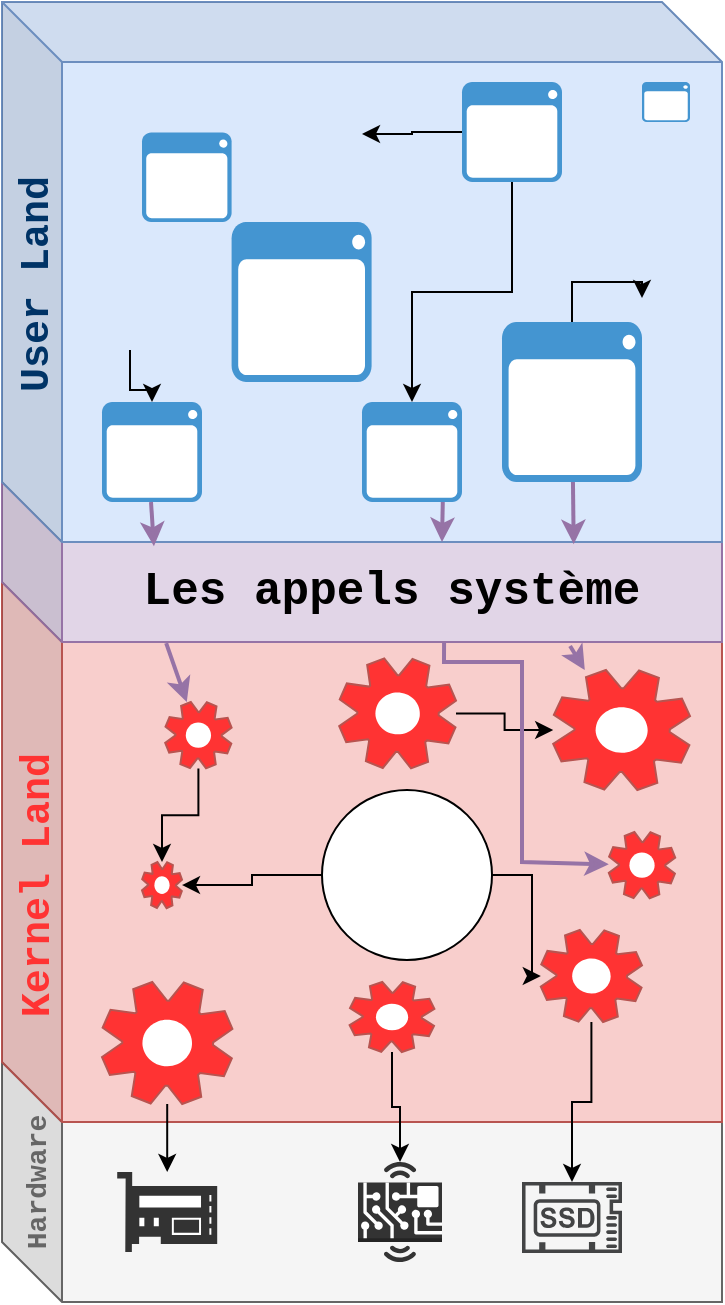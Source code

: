 <mxfile version="22.1.7" type="device">
  <diagram name="Page-1" id="XWfKoSDUo84gQvGor6Ie">
    <mxGraphModel dx="1179" dy="654" grid="1" gridSize="10" guides="1" tooltips="1" connect="1" arrows="1" fold="1" page="1" pageScale="1" pageWidth="827" pageHeight="1169" math="0" shadow="0">
      <root>
        <mxCell id="0" />
        <mxCell id="1" parent="0" />
        <mxCell id="0hRB7bltux3N-oxABUT9-37" value="" style="shape=cube;whiteSpace=wrap;html=1;boundedLbl=1;backgroundOutline=1;darkOpacity=0.05;darkOpacity2=0.1;fillColor=#f5f5f5;fontColor=#333333;strokeColor=#666666;size=30;" vertex="1" parent="1">
          <mxGeometry x="70" y="750" width="360" height="120" as="geometry" />
        </mxCell>
        <mxCell id="0hRB7bltux3N-oxABUT9-2" value="" style="shape=cube;whiteSpace=wrap;html=1;boundedLbl=1;backgroundOutline=1;darkOpacity=0.05;darkOpacity2=0.1;size=30;fillColor=#f8cecc;strokeColor=#b85450;" vertex="1" parent="1">
          <mxGeometry x="70" y="510" width="360" height="270" as="geometry" />
        </mxCell>
        <mxCell id="0hRB7bltux3N-oxABUT9-62" value="&lt;font style=&quot;font-size: 23px;&quot; face=&quot;Courier New&quot;&gt;&lt;b&gt;Les appels système&lt;/b&gt;&lt;/font&gt;" style="shape=cube;whiteSpace=wrap;html=1;boundedLbl=1;backgroundOutline=1;darkOpacity=0.05;darkOpacity2=0.1;size=30;fillColor=#e1d5e7;strokeColor=#9673a6;" vertex="1" parent="1">
          <mxGeometry x="70" y="460" width="360" height="80" as="geometry" />
        </mxCell>
        <mxCell id="0hRB7bltux3N-oxABUT9-1" value="" style="shape=cube;whiteSpace=wrap;html=1;boundedLbl=1;backgroundOutline=1;darkOpacity=0.05;darkOpacity2=0.1;size=30;fillColor=#dae8fc;strokeColor=#6c8ebf;" vertex="1" parent="1">
          <mxGeometry x="70" y="220" width="360" height="270" as="geometry" />
        </mxCell>
        <mxCell id="0hRB7bltux3N-oxABUT9-8" value="" style="shadow=0;dashed=0;html=1;strokeColor=none;fillColor=#4495D1;labelPosition=center;verticalLabelPosition=bottom;verticalAlign=top;align=center;outlineConnect=0;shape=mxgraph.veeam.interface;" vertex="1" parent="1">
          <mxGeometry x="140" y="285.2" width="44.8" height="44.8" as="geometry" />
        </mxCell>
        <mxCell id="0hRB7bltux3N-oxABUT9-49" value="" style="edgeStyle=orthogonalEdgeStyle;rounded=0;orthogonalLoop=1;jettySize=auto;html=1;" edge="1" parent="1" source="0hRB7bltux3N-oxABUT9-9" target="0hRB7bltux3N-oxABUT9-18">
          <mxGeometry relative="1" as="geometry" />
        </mxCell>
        <mxCell id="0hRB7bltux3N-oxABUT9-9" value="" style="shadow=0;dashed=0;html=1;strokeColor=none;fillColor=#4495D1;labelPosition=center;verticalLabelPosition=bottom;verticalAlign=top;align=center;outlineConnect=0;shape=mxgraph.veeam.interface;" vertex="1" parent="1">
          <mxGeometry x="320" y="380" width="70" height="80" as="geometry" />
        </mxCell>
        <mxCell id="0hRB7bltux3N-oxABUT9-10" value="" style="shadow=0;dashed=0;html=1;strokeColor=none;fillColor=#4495D1;labelPosition=center;verticalLabelPosition=bottom;verticalAlign=top;align=center;outlineConnect=0;shape=mxgraph.veeam.interface;" vertex="1" parent="1">
          <mxGeometry x="120" y="420" width="50" height="50" as="geometry" />
        </mxCell>
        <mxCell id="0hRB7bltux3N-oxABUT9-11" value="" style="shadow=0;dashed=0;html=1;strokeColor=none;fillColor=#4495D1;labelPosition=center;verticalLabelPosition=bottom;verticalAlign=top;align=center;outlineConnect=0;shape=mxgraph.veeam.interface;" vertex="1" parent="1">
          <mxGeometry x="390" y="260" width="24" height="20" as="geometry" />
        </mxCell>
        <mxCell id="0hRB7bltux3N-oxABUT9-12" value="" style="shadow=0;dashed=0;html=1;strokeColor=none;fillColor=#4495D1;labelPosition=center;verticalLabelPosition=bottom;verticalAlign=top;align=center;outlineConnect=0;shape=mxgraph.veeam.interface;" vertex="1" parent="1">
          <mxGeometry x="184.8" y="330" width="70" height="80" as="geometry" />
        </mxCell>
        <mxCell id="0hRB7bltux3N-oxABUT9-50" value="" style="edgeStyle=orthogonalEdgeStyle;rounded=0;orthogonalLoop=1;jettySize=auto;html=1;" edge="1" parent="1" source="0hRB7bltux3N-oxABUT9-13" target="0hRB7bltux3N-oxABUT9-14">
          <mxGeometry relative="1" as="geometry" />
        </mxCell>
        <mxCell id="0hRB7bltux3N-oxABUT9-57" value="" style="edgeStyle=orthogonalEdgeStyle;rounded=0;orthogonalLoop=1;jettySize=auto;html=1;" edge="1" parent="1" source="0hRB7bltux3N-oxABUT9-13" target="0hRB7bltux3N-oxABUT9-17">
          <mxGeometry relative="1" as="geometry" />
        </mxCell>
        <mxCell id="0hRB7bltux3N-oxABUT9-13" value="" style="shadow=0;dashed=0;html=1;strokeColor=none;fillColor=#4495D1;labelPosition=center;verticalLabelPosition=bottom;verticalAlign=top;align=center;outlineConnect=0;shape=mxgraph.veeam.interface;" vertex="1" parent="1">
          <mxGeometry x="300" y="260" width="50" height="50" as="geometry" />
        </mxCell>
        <mxCell id="0hRB7bltux3N-oxABUT9-14" value="" style="shadow=0;dashed=0;html=1;strokeColor=none;fillColor=#4495D1;labelPosition=center;verticalLabelPosition=bottom;verticalAlign=top;align=center;outlineConnect=0;shape=mxgraph.veeam.interface;" vertex="1" parent="1">
          <mxGeometry x="250" y="420" width="50" height="50" as="geometry" />
        </mxCell>
        <mxCell id="0hRB7bltux3N-oxABUT9-17" value="" style="shape=image;html=1;verticalAlign=top;verticalLabelPosition=bottom;labelBackgroundColor=#ffffff;imageAspect=0;aspect=fixed;image=https://cdn1.iconfinder.com/data/icons/ionicons-fill-vol-2/512/terminal-128.png" vertex="1" parent="1">
          <mxGeometry x="202" y="262" width="48" height="48" as="geometry" />
        </mxCell>
        <mxCell id="0hRB7bltux3N-oxABUT9-18" value="" style="shape=image;html=1;verticalAlign=top;verticalLabelPosition=bottom;labelBackgroundColor=#ffffff;imageAspect=0;aspect=fixed;image=https://cdn1.iconfinder.com/data/icons/ionicons-fill-vol-2/512/terminal-128.png" vertex="1" parent="1">
          <mxGeometry x="366" y="320" width="48" height="48" as="geometry" />
        </mxCell>
        <mxCell id="0hRB7bltux3N-oxABUT9-19" value="" style="shape=image;html=1;verticalAlign=top;verticalLabelPosition=bottom;labelBackgroundColor=#ffffff;imageAspect=0;aspect=fixed;image=https://cdn1.iconfinder.com/data/icons/ionicons-fill-vol-2/512/terminal-128.png" vertex="1" parent="1">
          <mxGeometry x="195.8" y="421" width="48" height="48" as="geometry" />
        </mxCell>
        <mxCell id="0hRB7bltux3N-oxABUT9-52" value="" style="edgeStyle=orthogonalEdgeStyle;rounded=0;orthogonalLoop=1;jettySize=auto;html=1;" edge="1" parent="1" source="0hRB7bltux3N-oxABUT9-20" target="0hRB7bltux3N-oxABUT9-10">
          <mxGeometry relative="1" as="geometry" />
        </mxCell>
        <mxCell id="0hRB7bltux3N-oxABUT9-20" value="" style="shape=image;html=1;verticalAlign=top;verticalLabelPosition=bottom;labelBackgroundColor=#ffffff;imageAspect=0;aspect=fixed;image=https://cdn1.iconfinder.com/data/icons/ionicons-fill-vol-2/512/terminal-128.png" vertex="1" parent="1">
          <mxGeometry x="110.0" y="346" width="48" height="48" as="geometry" />
        </mxCell>
        <mxCell id="0hRB7bltux3N-oxABUT9-47" value="" style="edgeStyle=orthogonalEdgeStyle;rounded=0;orthogonalLoop=1;jettySize=auto;html=1;" edge="1" parent="1" source="0hRB7bltux3N-oxABUT9-22" target="0hRB7bltux3N-oxABUT9-33">
          <mxGeometry relative="1" as="geometry" />
        </mxCell>
        <mxCell id="0hRB7bltux3N-oxABUT9-48" value="" style="edgeStyle=orthogonalEdgeStyle;rounded=0;orthogonalLoop=1;jettySize=auto;html=1;" edge="1" parent="1" source="0hRB7bltux3N-oxABUT9-22" target="0hRB7bltux3N-oxABUT9-36">
          <mxGeometry relative="1" as="geometry" />
        </mxCell>
        <mxCell id="0hRB7bltux3N-oxABUT9-22" value="" style="ellipse;whiteSpace=wrap;html=1;aspect=fixed;" vertex="1" parent="1">
          <mxGeometry x="230" y="614" width="85" height="85" as="geometry" />
        </mxCell>
        <mxCell id="0hRB7bltux3N-oxABUT9-21" value="" style="shape=image;html=1;verticalAlign=top;verticalLabelPosition=bottom;labelBackgroundColor=#ffffff;imageAspect=0;aspect=fixed;image=https://cdn1.iconfinder.com/data/icons/logo-s-icon-pack-collection/517/linux-128.png;imageBackground=default;" vertex="1" parent="1">
          <mxGeometry x="248" y="635" width="49" height="49" as="geometry" />
        </mxCell>
        <mxCell id="0hRB7bltux3N-oxABUT9-29" value="" style="shadow=0;dashed=0;html=1;strokeColor=#b85450;fillColor=#FF3333;labelPosition=center;verticalLabelPosition=bottom;verticalAlign=top;align=center;outlineConnect=0;shape=mxgraph.veeam.2d.service;" vertex="1" parent="1">
          <mxGeometry x="373.4" y="635" width="33.2" height="33.2" as="geometry" />
        </mxCell>
        <mxCell id="0hRB7bltux3N-oxABUT9-42" value="" style="edgeStyle=orthogonalEdgeStyle;rounded=0;orthogonalLoop=1;jettySize=auto;html=1;" edge="1" parent="1" source="0hRB7bltux3N-oxABUT9-30" target="0hRB7bltux3N-oxABUT9-36">
          <mxGeometry relative="1" as="geometry" />
        </mxCell>
        <mxCell id="0hRB7bltux3N-oxABUT9-30" value="" style="shadow=0;dashed=0;html=1;strokeColor=#b85450;fillColor=#FF3333;labelPosition=center;verticalLabelPosition=bottom;verticalAlign=top;align=center;outlineConnect=0;shape=mxgraph.veeam.2d.service;" vertex="1" parent="1">
          <mxGeometry x="151.6" y="570" width="33.2" height="33.2" as="geometry" />
        </mxCell>
        <mxCell id="0hRB7bltux3N-oxABUT9-31" value="" style="shadow=0;dashed=0;html=1;strokeColor=#b85450;fillColor=#FF3333;labelPosition=center;verticalLabelPosition=bottom;verticalAlign=top;align=center;outlineConnect=0;shape=mxgraph.veeam.2d.service;" vertex="1" parent="1">
          <mxGeometry x="345.6" y="554" width="68.4" height="60" as="geometry" />
        </mxCell>
        <mxCell id="0hRB7bltux3N-oxABUT9-32" value="" style="shadow=0;dashed=0;html=1;strokeColor=#b85450;fillColor=#FF3333;labelPosition=center;verticalLabelPosition=bottom;verticalAlign=top;align=center;outlineConnect=0;shape=mxgraph.veeam.2d.service;" vertex="1" parent="1">
          <mxGeometry x="120" y="710" width="65.2" height="61" as="geometry" />
        </mxCell>
        <mxCell id="0hRB7bltux3N-oxABUT9-44" value="" style="edgeStyle=orthogonalEdgeStyle;rounded=0;orthogonalLoop=1;jettySize=auto;html=1;" edge="1" parent="1" source="0hRB7bltux3N-oxABUT9-33" target="0hRB7bltux3N-oxABUT9-41">
          <mxGeometry relative="1" as="geometry" />
        </mxCell>
        <mxCell id="0hRB7bltux3N-oxABUT9-33" value="" style="shadow=0;dashed=0;html=1;strokeColor=#b85450;fillColor=#FF3333;labelPosition=center;verticalLabelPosition=bottom;verticalAlign=top;align=center;outlineConnect=0;shape=mxgraph.veeam.2d.service;" vertex="1" parent="1">
          <mxGeometry x="339.4" y="684" width="50.6" height="46" as="geometry" />
        </mxCell>
        <mxCell id="0hRB7bltux3N-oxABUT9-43" value="" style="edgeStyle=orthogonalEdgeStyle;rounded=0;orthogonalLoop=1;jettySize=auto;html=1;" edge="1" parent="1" source="0hRB7bltux3N-oxABUT9-34" target="0hRB7bltux3N-oxABUT9-31">
          <mxGeometry relative="1" as="geometry" />
        </mxCell>
        <mxCell id="0hRB7bltux3N-oxABUT9-34" value="" style="shadow=0;dashed=0;html=1;strokeColor=#b85450;fillColor=#FF3333;labelPosition=center;verticalLabelPosition=bottom;verticalAlign=top;align=center;outlineConnect=0;shape=mxgraph.veeam.2d.service;" vertex="1" parent="1">
          <mxGeometry x="238.6" y="548.2" width="58.4" height="55" as="geometry" />
        </mxCell>
        <mxCell id="0hRB7bltux3N-oxABUT9-45" value="" style="edgeStyle=orthogonalEdgeStyle;rounded=0;orthogonalLoop=1;jettySize=auto;html=1;" edge="1" parent="1" source="0hRB7bltux3N-oxABUT9-35" target="0hRB7bltux3N-oxABUT9-39">
          <mxGeometry relative="1" as="geometry" />
        </mxCell>
        <mxCell id="0hRB7bltux3N-oxABUT9-35" value="" style="shadow=0;dashed=0;html=1;strokeColor=#b85450;fillColor=#FF3333;labelPosition=center;verticalLabelPosition=bottom;verticalAlign=top;align=center;outlineConnect=0;shape=mxgraph.veeam.2d.service;" vertex="1" parent="1">
          <mxGeometry x="243.8" y="710" width="42.4" height="35" as="geometry" />
        </mxCell>
        <mxCell id="0hRB7bltux3N-oxABUT9-36" value="" style="shadow=0;dashed=0;html=1;strokeColor=#b85450;fillColor=#FF3333;labelPosition=center;verticalLabelPosition=bottom;verticalAlign=top;align=center;outlineConnect=0;shape=mxgraph.veeam.2d.service;" vertex="1" parent="1">
          <mxGeometry x="140" y="650" width="20" height="23.1" as="geometry" />
        </mxCell>
        <mxCell id="0hRB7bltux3N-oxABUT9-38" value="" style="sketch=0;pointerEvents=1;shadow=0;dashed=0;html=1;strokeColor=none;fillColor=#333333;labelPosition=center;verticalLabelPosition=bottom;verticalAlign=top;align=center;outlineConnect=0;shape=mxgraph.veeam2.hardware_controller;" vertex="1" parent="1">
          <mxGeometry x="127.6" y="805" width="50" height="40" as="geometry" />
        </mxCell>
        <mxCell id="0hRB7bltux3N-oxABUT9-39" value="" style="outlineConnect=0;dashed=0;verticalLabelPosition=bottom;verticalAlign=top;align=center;html=1;shape=mxgraph.aws3.hardware_board;fillColor=#333333;gradientColor=none;" vertex="1" parent="1">
          <mxGeometry x="248" y="800" width="42" height="50" as="geometry" />
        </mxCell>
        <mxCell id="0hRB7bltux3N-oxABUT9-41" value="" style="sketch=0;pointerEvents=1;shadow=0;dashed=0;html=1;strokeColor=none;fillColor=#434445;aspect=fixed;labelPosition=center;verticalLabelPosition=bottom;verticalAlign=top;align=center;outlineConnect=0;shape=mxgraph.vvd.ssd;" vertex="1" parent="1">
          <mxGeometry x="330" y="810" width="50" height="35.5" as="geometry" />
        </mxCell>
        <mxCell id="0hRB7bltux3N-oxABUT9-46" value="" style="endArrow=classic;html=1;rounded=0;" edge="1" parent="1" source="0hRB7bltux3N-oxABUT9-32" target="0hRB7bltux3N-oxABUT9-38">
          <mxGeometry width="50" height="50" relative="1" as="geometry">
            <mxPoint x="390" y="680" as="sourcePoint" />
            <mxPoint x="440" y="630" as="targetPoint" />
          </mxGeometry>
        </mxCell>
        <mxCell id="0hRB7bltux3N-oxABUT9-58" value="&lt;b&gt;&lt;font color=&quot;#ff3333&quot; face=&quot;Courier New&quot; style=&quot;font-size: 20px;&quot;&gt;Kernel Land&lt;/font&gt;&lt;/b&gt;" style="text;html=1;strokeColor=none;fillColor=none;align=center;verticalAlign=middle;whiteSpace=wrap;rounded=0;rotation=-90;" vertex="1" parent="1">
          <mxGeometry x="-18" y="646.55" width="210" height="30" as="geometry" />
        </mxCell>
        <mxCell id="0hRB7bltux3N-oxABUT9-60" value="&lt;b&gt;&lt;font face=&quot;Courier New&quot; style=&quot;font-size: 20px;&quot;&gt;User Land&lt;/font&gt;&lt;/b&gt;" style="text;html=1;strokeColor=none;fillColor=none;align=center;verticalAlign=middle;whiteSpace=wrap;rounded=0;rotation=-90;fontColor=#003366;" vertex="1" parent="1">
          <mxGeometry x="-18" y="346.0" width="210" height="30" as="geometry" />
        </mxCell>
        <mxCell id="0hRB7bltux3N-oxABUT9-61" value="&lt;b style=&quot;font-size: 14px;&quot;&gt;&lt;font color=&quot;#666666&quot; face=&quot;Courier New&quot; style=&quot;font-size: 14px;&quot;&gt;Hardware&lt;/font&gt;&lt;/b&gt;" style="text;html=1;strokeColor=none;fillColor=none;align=center;verticalAlign=middle;whiteSpace=wrap;rounded=0;rotation=-90;fontSize=14;" vertex="1" parent="1">
          <mxGeometry x="47" y="795" width="80" height="30" as="geometry" />
        </mxCell>
        <mxCell id="0hRB7bltux3N-oxABUT9-64" value="" style="endArrow=classic;html=1;rounded=0;fontFamily=Helvetica;fontSize=12;fontColor=default;entryX=0.794;entryY=1.004;entryDx=0;entryDy=0;entryPerimeter=0;fillColor=#e1d5e7;strokeColor=#9673a6;strokeWidth=2;" edge="1" parent="1" source="0hRB7bltux3N-oxABUT9-9" target="0hRB7bltux3N-oxABUT9-1">
          <mxGeometry width="50" height="50" relative="1" as="geometry">
            <mxPoint x="310" y="520" as="sourcePoint" />
            <mxPoint x="360" y="470" as="targetPoint" />
          </mxGeometry>
        </mxCell>
        <mxCell id="0hRB7bltux3N-oxABUT9-66" value="" style="endArrow=classic;html=1;rounded=0;fontFamily=Helvetica;fontSize=12;fontColor=default;exitX=0.789;exitY=1.025;exitDx=0;exitDy=0;exitPerimeter=0;fillColor=#e1d5e7;strokeColor=#9673a6;strokeWidth=2;" edge="1" parent="1" source="0hRB7bltux3N-oxABUT9-62" target="0hRB7bltux3N-oxABUT9-31">
          <mxGeometry width="50" height="50" relative="1" as="geometry">
            <mxPoint x="310" y="520" as="sourcePoint" />
            <mxPoint x="360" y="470" as="targetPoint" />
          </mxGeometry>
        </mxCell>
        <mxCell id="0hRB7bltux3N-oxABUT9-68" value="" style="endArrow=classic;html=1;rounded=0;fontFamily=Helvetica;fontSize=12;fontColor=default;entryX=0.567;entryY=0.375;entryDx=0;entryDy=0;entryPerimeter=0;strokeWidth=2;fillColor=#e1d5e7;strokeColor=#9673a6;" edge="1" parent="1">
          <mxGeometry width="50" height="50" relative="1" as="geometry">
            <mxPoint x="290.391" y="470" as="sourcePoint" />
            <mxPoint x="290" y="490" as="targetPoint" />
          </mxGeometry>
        </mxCell>
        <mxCell id="0hRB7bltux3N-oxABUT9-69" value="" style="endArrow=classic;html=1;rounded=0;fontFamily=Helvetica;fontSize=12;fontColor=default;fillColor=#e1d5e7;strokeColor=#9673a6;strokeWidth=2;entryX=0.211;entryY=1.008;entryDx=0;entryDy=0;entryPerimeter=0;" edge="1" parent="1" target="0hRB7bltux3N-oxABUT9-1">
          <mxGeometry width="50" height="50" relative="1" as="geometry">
            <mxPoint x="144.5" y="470" as="sourcePoint" />
            <mxPoint x="146" y="490" as="targetPoint" />
          </mxGeometry>
        </mxCell>
        <mxCell id="0hRB7bltux3N-oxABUT9-70" value="" style="endArrow=classic;html=1;rounded=0;fontFamily=Helvetica;fontSize=12;fontColor=default;fillColor=#e1d5e7;strokeColor=#9673a6;strokeWidth=2;exitX=0.228;exitY=1.007;exitDx=0;exitDy=0;exitPerimeter=0;" edge="1" parent="1" source="0hRB7bltux3N-oxABUT9-62" target="0hRB7bltux3N-oxABUT9-30">
          <mxGeometry width="50" height="50" relative="1" as="geometry">
            <mxPoint x="154.5" y="480" as="sourcePoint" />
            <mxPoint x="156" y="502" as="targetPoint" />
          </mxGeometry>
        </mxCell>
        <mxCell id="0hRB7bltux3N-oxABUT9-71" value="" style="endArrow=classic;html=1;rounded=0;fontFamily=Helvetica;fontSize=12;fontColor=default;exitX=0.614;exitY=1.001;exitDx=0;exitDy=0;exitPerimeter=0;fillColor=#e1d5e7;strokeColor=#9673a6;strokeWidth=2;" edge="1" parent="1" source="0hRB7bltux3N-oxABUT9-62" target="0hRB7bltux3N-oxABUT9-29">
          <mxGeometry width="50" height="50" relative="1" as="geometry">
            <mxPoint x="364" y="552" as="sourcePoint" />
            <mxPoint x="450" y="590" as="targetPoint" />
            <Array as="points">
              <mxPoint x="291" y="550" />
              <mxPoint x="330" y="550" />
              <mxPoint x="330" y="650" />
            </Array>
          </mxGeometry>
        </mxCell>
      </root>
    </mxGraphModel>
  </diagram>
</mxfile>
